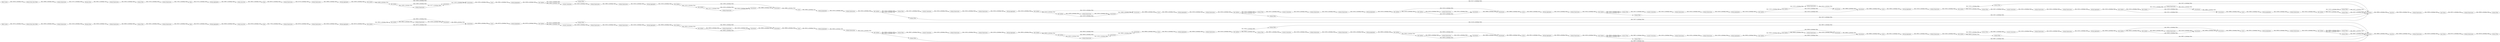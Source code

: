 digraph {
	"4780381807764505190_198" [label="Moving Aggregator"]
	"4780381807764505190_228" [label=Concatenate]
	"4780381807764505190_262" [label="Column Expressions"]
	"4780381807764505190_224" [label="Column Expressions"]
	"4780381807764505190_209" [label=Concatenate]
	"-6091165219794180505_158" [label="Column Filter"]
	"-6091165219794180505_144" [label="Row Splitter"]
	"-6091165219794180505_186" [label="Loop End"]
	"-6091165219794180505_168" [label="Column Filter"]
	"4780381807764505190_205" [label="Row Splitter"]
	"-6091165219794180505_136" [label="Row Splitter"]
	"-6091165219794180505_94" [label=Concatenate]
	"4780381807764505190_232" [label="Counter Generation"]
	"-6091165219794180505_285" [label="Missing Value"]
	"4780381807764505190_210" [label="Row Splitter"]
	"-6091165219794180505_169" [label="Column Expressions"]
	"4780381807764505190_238" [label=Concatenate]
	"-6091165219794180505_147" [label="Column Expressions"]
	"-6091165219794180505_91" [label=Concatenate]
	"4780381807764505190_263" [label="Column Expressions"]
	"4780381807764505190_202" [label="Column Expressions"]
	"4780381807764505190_193" [label="Column Expressions"]
	"-6091165219794180505_112" [label="Column Expressions"]
	"-6091165219794180505_172" [label="Column Expressions"]
	"-6091165219794180505_140" [label="Moving Aggregator"]
	"-6091165219794180505_270" [label="Extract Date_Time Fields"]
	"4780381807764505190_188" [label=Sorter]
	"-6091165219794180505_33" [label="Moving Aggregator"]
	"-6091165219794180505_149" [label="Counter Generation"]
	"-6091165219794180505_185" [label="Group Loop Start"]
	"-6091165219794180505_139" [label="Column Expressions"]
	"4780381807764505190_222" [label="Column Expressions"]
	"-6091165219794180505_266" [label="Column Expressions"]
	"4780381807764505190_189" [label=Concatenate]
	"-6091165219794180505_114" [label="Column Expressions"]
	"4780381807764505190_253" [label="Row Splitter"]
	"4780381807764505190_237" [label="Column Expressions"]
	"-6091165219794180505_281" [label="Column Expressions"]
	"-6091165219794180505_276" [label="Lag Column"]
	"-6091165219794180505_159" [label="Column Filter"]
	"-6091165219794180505_107" [label="Counter Generation"]
	"4780381807764505190_241" [label="Row Splitter"]
	"4780381807764505190_247" [label="Column Expressions"]
	"4780381807764505190_178" [label="Column Expressions"]
	"4780381807764505190_220" [label="Row Splitter"]
	"4780381807764505190_219" [label="Moving Aggregator"]
	"-6091165219794180505_282" [label="Missing Value"]
	"4780381807764505190_259" [label=Sorter]
	"-6091165219794180505_109" [label="Moving Aggregator"]
	"4780381807764505190_260" [label="Moving Aggregator"]
	"-6091165219794180505_106" [label="Column Expressions"]
	"-6091165219794180505_116" [label="Row Splitter"]
	"-6091165219794180505_164" [label="Column Filter"]
	"-6091165219794180505_274" [label="Column Expressions"]
	"-6091165219794180505_162" [label="Column Filter"]
	"-6091165219794180505_283" [label="Column Expressions"]
	"4780381807764505190_192" [label="Column Filter"]
	"-6091165219794180505_32" [label="Loop End"]
	"-6091165219794180505_157" [label="Column Expressions"]
	"-6091165219794180505_98" [label="Moving Aggregator"]
	"-6091165219794180505_118" [label=Concatenate]
	"-6091165219794180505_97" [label=Sorter]
	"4780381807764505190_251" [label=Sorter]
	"4780381807764505190_208" [label="Row Splitter"]
	"4780381807764505190_196" [label=Concatenate]
	"-6091165219794180505_132" [label="Row Splitter"]
	"4780381807764505190_207" [label="Moving Aggregator"]
	"-6091165219794180505_95" [label="Row Splitter"]
	"-6091165219794180505_163" [label="Column Filter"]
	"-6091165219794180505_278" [label="Column Expressions"]
	"4780381807764505190_240" [label="Column Expressions"]
	"4780381807764505190_258" [label=Concatenate]
	"-6091165219794180505_126" [label="Column Expressions"]
	"-6091165219794180505_115" [label="Moving Aggregator"]
	"-6091165219794180505_267" [label=Rank]
	"-6091165219794180505_287" [label="Column Filter"]
	"-6091165219794180505_131" [label=Concatenate]
	"-6091165219794180505_269" [label="Column Filter"]
	"-6091165219794180505_148" [label="Row Splitter"]
	"-6091165219794180505_86" [label="Column Expressions"]
	"-6091165219794180505_145" [label="Counter Generation"]
	"-6091165219794180505_286" [label="Column Expressions"]
	"-6091165219794180505_100" [label="Column Expressions"]
	"-6091165219794180505_129" [label="Row Splitter"]
	"4780381807764505190_246" [label="Row Splitter"]
	"4780381807764505190_255" [label=Concatenate]
	"4780381807764505190_177" [label="Column Filter"]
	"-6091165219794180505_121" [label="Row Splitter"]
	"-6091165219794180505_155" [label="Column Expressions"]
	"-6091165219794180505_170" [label="Column Expressions"]
	"-6091165219794180505_128" [label="Counter Generation"]
	"4780381807764505190_248" [label=Concatenate]
	"-6091165219794180505_167" [label="Column Filter"]
	"4780381807764505190_203" [label="Moving Aggregator"]
	"4780381807764505190_243" [label="Column Expressions"]
	"4780381807764505190_197" [label="Row Splitter"]
	"-6091165219794180505_21" [label="Table Creator"]
	"4780381807764505190_230" [label="Column Expressions"]
	"-6091165219794180505_24" [label="Column Expressions"]
	"-6091165219794180505_171" [label="Column Expressions"]
	"4780381807764505190_183" [label="Column Filter"]
	"4780381807764505190_234" [label="Row Splitter"]
	"-6091165219794180505_151" [label="Row Splitter"]
	"-6091165219794180505_125" [label="Column Expressions"]
	"-6091165219794180505_111" [label="Column Expressions"]
	"4780381807764505190_212" [label="Row Splitter"]
	"4780381807764505190_257" [label="Row Splitter"]
	"-6091165219794180505_101" [label=Concatenate]
	"4780381807764505190_233" [label="Row Splitter"]
	"4780381807764505190_206" [label="Column Expressions"]
	"-6091165219794180505_26" [label=Rank]
	"-6091165219794180505_120" [label="Moving Aggregator"]
	"-6091165219794180505_275" [label="Column Expressions"]
	"4780381807764505190_239" [label="Moving Aggregator"]
	"4780381807764505190_215" [label=Sorter]
	"-6091165219794180505_142" [label="Column Expressions"]
	"4780381807764505190_227" [label="Counter Generation"]
	"4780381807764505190_181" [label="Column Filter"]
	"4780381807764505190_176" [label="Column Filter"]
	"4780381807764505190_204" [label="Counter Generation"]
	"-6091165219794180505_137" [label=Sorter]
	"-6091165219794180505_152" [label=Concatenate]
	"4780381807764505190_225" [label="Column Expressions"]
	"-6091165219794180505_105" [label=Concatenate]
	"-6091165219794180505_156" [label="Moving Aggregator"]
	"-6091165219794180505_29" [label="Column Filter"]
	"-6091165219794180505_117" [label="Row Splitter"]
	"4780381807764505190_221" [label=Concatenate]
	"-6091165219794180505_134" [label="Row Splitter"]
	"4780381807764505190_254" [label="Moving Aggregator"]
	"-6091165219794180505_110" [label=Concatenate]
	"-6091165219794180505_173" [label="Column Expressions"]
	"-6091165219794180505_166" [label="Column Filter"]
	"4780381807764505190_223" [label="Moving Aggregator"]
	"4780381807764505190_213" [label=Concatenate]
	"-6091165219794180505_92" [label=Sorter]
	"-6091165219794180505_284" [label="Column Filter"]
	"4780381807764505190_191" [label="Column Expressions"]
	"4780381807764505190_229" [label="Column Expressions"]
	"-6091165219794180505_31" [label="Group Loop Start"]
	"-6091165219794180505_277" [label="Column Expressions"]
	"-6091165219794180505_119" [label=Sorter]
	"4780381807764505190_180" [label="Column Filter"]
	"-6091165219794180505_279" [label="Lag Column"]
	"4780381807764505190_256" [label="Row Splitter"]
	"4780381807764505190_194" [label="Column Filter"]
	"4780381807764505190_201" [label="Row Splitter"]
	"-6091165219794180505_124" [label="Moving Aggregator"]
	"4780381807764505190_218" [label="Row Splitter"]
	"-6091165219794180505_108" [label="Row Splitter"]
	"-6091165219794180505_187" [label="Moving Aggregator"]
	"-6091165219794180505_30" [label=Rank]
	"4780381807764505190_244" [label=Concatenate]
	"4780381807764505190_261" [label="Row Splitter"]
	"-6091165219794180505_153" [label=Concatenate]
	"4780381807764505190_200" [label="Counter Generation"]
	"-6091165219794180505_96" [label=Concatenate]
	"-6091165219794180505_133" [label=Sorter]
	"4780381807764505190_231" [label="Column Expressions"]
	"-6091165219794180505_90" [label="Row Splitter"]
	"-6091165219794180505_102" [label="Column Expressions"]
	"4780381807764505190_252" [label="Column Expressions"]
	"4780381807764505190_211" [label=Sorter]
	"-6091165219794180505_99" [label="Row Splitter"]
	"4780381807764505190_264" [label="Column Expressions"]
	"-6091165219794180505_160" [label="Column Filter"]
	"-6091165219794180505_122" [label=Concatenate]
	"-6091165219794180505_143" [label="Moving Aggregator"]
	"-6091165219794180505_127" [label="Column Expressions"]
	"4780381807764505190_226" [label="Row Splitter"]
	"-6091165219794180505_150" [label="Row Splitter"]
	"4780381807764505190_190" [label="Moving Aggregator"]
	"4780381807764505190_265" [label="Column Expressions"]
	"4780381807764505190_235" [label=Concatenate]
	"-6091165219794180505_93" [label="Row Splitter"]
	"4780381807764505190_236" [label="Moving Aggregator"]
	"-6091165219794180505_123" [label="Row Splitter"]
	"-6091165219794180505_22" [label="Extract Date_Time Fields"]
	"-6091165219794180505_135" [label=Concatenate]
	"4780381807764505190_179" [label="Column Filter"]
	"-6091165219794180505_138" [label=Concatenate]
	"4780381807764505190_242" [label=Sorter]
	"-6091165219794180505_130" [label="Moving Aggregator"]
	"4780381807764505190_214" [label=Concatenate]
	"4780381807764505190_174" [label="Column Filter"]
	"-6091165219794180505_81" [label="Moving Aggregator"]
	"-6091165219794180505_280" [label="Table Creator"]
	"-6091165219794180505_104" [label="Moving Aggregator"]
	"4780381807764505190_249" [label="Moving Aggregator"]
	"-6091165219794180505_184" [label=Rank]
	"4780381807764505190_175" [label="Column Filter"]
	"4780381807764505190_195" [label="Row Splitter"]
	"-6091165219794180505_154" [label=Sorter]
	"-6091165219794180505_82" [label="Column Expressions"]
	"-6091165219794180505_288" [label="Column Expressions"]
	"-6091165219794180505_113" [label="Counter Generation"]
	"4780381807764505190_199" [label="Column Expressions"]
	"4780381807764505190_250" [label="Counter Generation"]
	"-6091165219794180505_141" [label="Column Expressions"]
	"-6091165219794180505_165" [label="Column Filter"]
	"4780381807764505190_217" [label="Column Expressions"]
	"4780381807764505190_182" [label="Column Filter"]
	"4780381807764505190_245" [label="Column Expressions"]
	"-6091165219794180505_89" [label="Column Expressions"]
	"4780381807764505190_216" [label="Moving Aggregator"]
	"-6091165219794180505_146" [label="Moving Aggregator"]
	"-6091165219794180505_161" [label="Column Filter"]
	"-6091165219794180505_103" [label="Row Splitter"]
	"4780381807764505190_211" -> "4780381807764505190_216" [label="data: 38512; is_blocking: True"]
	"-6091165219794180505_129" -> "-6091165219794180505_160" [label="data: 21010; is_blocking: False"]
	"-6091165219794180505_131" -> "-6091165219794180505_133" [label="data: 20886; is_blocking: False"]
	"-6091165219794180505_130" -> "-6091165219794180505_171" [label="data: 21010; is_blocking: False"]
	"-6091165219794180505_275" -> "-6091165219794180505_276" [label="data: 25930; is_blocking: False"]
	"-6091165219794180505_134" -> "-6091165219794180505_136" [label="data: 21010; is_blocking: False"]
	"-6091165219794180505_144" -> "-6091165219794180505_161" [label="data: 21010; is_blocking: False"]
	"4780381807764505190_256" -> "4780381807764505190_192" [label="data: 39030; is_blocking: False"]
	"-6091165219794180505_126" -> "-6091165219794180505_124" [label="data: 23242; is_blocking: False"]
	"4780381807764505190_256" -> "4780381807764505190_176" [label="data: 39029; is_blocking: False"]
	"4780381807764505190_253" -> "4780381807764505190_243" [label="data: 39832; is_blocking: False"]
	"-6091165219794180505_148" -> "-6091165219794180505_151" [label="data: 21010; is_blocking: False"]
	"4780381807764505190_264" -> "4780381807764505190_226" [label="data: 41262; is_blocking: False"]
	"-6091165219794180505_115" -> "-6091165219794180505_170" [label="data: 21010; is_blocking: False"]
	"-6091165219794180505_112" -> "-6091165219794180505_110" [label="data: 23243; is_blocking: False"]
	"-6091165219794180505_156" -> "-6091165219794180505_148" [label="data: 21010; is_blocking: False"]
	"-6091165219794180505_103" -> "-6091165219794180505_168" [label="data: 22039; is_blocking: False"]
	"-6091165219794180505_21" -> "-6091165219794180505_270" [label="data: 19374; is_blocking: True"]
	"4780381807764505190_201" -> "4780381807764505190_175" [label="data: 39030; is_blocking: False"]
	"4780381807764505190_249" -> "4780381807764505190_246" [label="data: 40276; is_blocking: False"]
	"4780381807764505190_234" -> "4780381807764505190_235" [label="data: 40270; is_blocking: False"]
	"4780381807764505190_250" -> "4780381807764505190_252" [label="data: 42565; is_blocking: False"]
	"-6091165219794180505_147" -> "-6091165219794180505_156" [label="data: 23241; is_blocking: False"]
	"4780381807764505190_212" -> "4780381807764505190_214" [label="data: 39030; is_blocking: False"]
	"-6091165219794180505_22" -> "-6091165219794180505_281" [label="data: 18386; is_blocking: False"]
	"4780381807764505190_181" -> "4780381807764505190_200" [label="data: 39837; is_blocking: False"]
	"4780381807764505190_243" -> "4780381807764505190_255" [label="data: 41300; is_blocking: False"]
	"-6091165219794180505_141" -> "-6091165219794180505_142" [label="data: 23242; is_blocking: False"]
	"-6091165219794180505_277" -> "-6091165219794180505_279" [label="data: 44319; is_blocking: False"]
	"4780381807764505190_180" -> "4780381807764505190_204" [label="data: 39837; is_blocking: False"]
	"-6091165219794180505_146" -> "-6091165219794180505_173" [label="data: 21009; is_blocking: False"]
	"-6091165219794180505_280" -> "-6091165219794180505_22" [label="data: 20228; is_blocking: True"]
	"4780381807764505190_208" -> "4780381807764505190_209" [label="data: 39030; is_blocking: False"]
	"-6091165219794180505_100" -> "-6091165219794180505_98" [label="data: 23242; is_blocking: False"]
	"-6091165219794180505_137" -> "-6091165219794180505_143" [label="data: 20492; is_blocking: True"]
	"4780381807764505190_241" -> "4780381807764505190_238" [label="data: 39030; is_blocking: False"]
	"-6091165219794180505_106" -> "-6091165219794180505_100" [label="data: 23892; is_blocking: False"]
	"4780381807764505190_257" -> "4780381807764505190_258" [label="data: 39029; is_blocking: False"]
	"-6091165219794180505_135" -> "-6091165219794180505_137" [label="data: 20886; is_blocking: False"]
	"-6091165219794180505_31" -> "-6091165219794180505_30" [label="data: 18561; is_blocking: True"]
	"4780381807764505190_196" -> "4780381807764505190_188" [label="data: 38906; is_blocking: False"]
	"4780381807764505190_220" -> "4780381807764505190_221" [label="data: 39030; is_blocking: False"]
	"4780381807764505190_205" -> "4780381807764505190_197" [label="data: 39030; is_blocking: False"]
	"4780381807764505190_235" -> "4780381807764505190_251" [label="data: 39058; is_blocking: False"]
	"-6091165219794180505_110" -> "-6091165219794180505_118" [label="data: 20886; is_blocking: False"]
	"4780381807764505190_208" -> "4780381807764505190_220" [label="data: 39030; is_blocking: False"]
	"-6091165219794180505_117" -> "-6091165219794180505_118" [label="data: 21010; is_blocking: False"]
	"-6091165219794180505_165" -> "-6091165219794180505_105" [label="data: 21817; is_blocking: False"]
	"-6091165219794180505_151" -> "-6091165219794180505_157" [label="data: 21010; is_blocking: False"]
	"-6091165219794180505_159" -> "-6091165219794180505_128" [label="data: 21817; is_blocking: False"]
	"4780381807764505190_195" -> "4780381807764505190_182" [label="data: 39031; is_blocking: False"]
	"4780381807764505190_226" -> "4780381807764505190_181" [label="data: 39030; is_blocking: False"]
	"4780381807764505190_178" -> "4780381807764505190_256" [label="data: 41262; is_blocking: False"]
	"-6091165219794180505_107" -> "-6091165219794180505_106" [label="data: 24542; is_blocking: False"]
	"-6091165219794180505_108" -> "-6091165219794180505_167" [label="data: 21009; is_blocking: False"]
	"-6091165219794180505_116" -> "-6091165219794180505_159" [label="data: 21010; is_blocking: False"]
	"-6091165219794180505_120" -> "-6091165219794180505_117" [label="data: 21010; is_blocking: False"]
	"-6091165219794180505_138" -> "-6091165219794180505_135" [label="data: 20886; is_blocking: False"]
	"4780381807764505190_193" -> "4780381807764505190_189" [label="data: 41262; is_blocking: False"]
	"4780381807764505190_179" -> "4780381807764505190_248" [label="data: 41140; is_blocking: False"]
	"-6091165219794180505_185" -> "-6091165219794180505_184" [label="data: 36740; is_blocking: True"]
	"-6091165219794180505_287" -> "-6091165219794180505_266" [label="data: 34261; is_blocking: False"]
	"-6091165219794180505_168" -> "-6091165219794180505_105" [label="data: 23117; is_blocking: False"]
	"-6091165219794180505_95" -> "-6091165219794180505_96" [label="data: 21009; is_blocking: False"]
	"4780381807764505190_175" -> "4780381807764505190_248" [label="data: 39837; is_blocking: False"]
	"4780381807764505190_203" -> "4780381807764505190_265" [label="data: 39029; is_blocking: False"]
	"4780381807764505190_219" -> "4780381807764505190_241" [label="data: 39030; is_blocking: False"]
	"-6091165219794180505_117" -> "-6091165219794180505_121" [label="data: 21010; is_blocking: False"]
	"4780381807764505190_253" -> "4780381807764505190_255" [label="data: 39832; is_blocking: False"]
	"-6091165219794180505_92" -> "-6091165219794180505_104" [label="data: 20641; is_blocking: True"]
	"4780381807764505190_204" -> "4780381807764505190_191" [label="data: 41262; is_blocking: False"]
	"-6091165219794180505_161" -> "-6091165219794180505_149" [label="data: 21817; is_blocking: False"]
	"-6091165219794180505_136" -> "-6091165219794180505_139" [label="data: 21010; is_blocking: False"]
	"-6091165219794180505_267" -> "-6091165219794180505_187" [label="data: 87457; is_blocking: False"]
	"-6091165219794180505_24" -> "-6091165219794180505_26" [label="data: 17041; is_blocking: False"]
	"-6091165219794180505_150" -> "-6091165219794180505_162" [label="data: 21010; is_blocking: False"]
	"-6091165219794180505_103" -> "-6091165219794180505_107" [label="data: 21809; is_blocking: False"]
	"-6091165219794180505_81" -> "-6091165219794180505_90" [label="data: 22039; is_blocking: False"]
	"4780381807764505190_265" -> "4780381807764505190_195" [label="data: 41262; is_blocking: False"]
	"4780381807764505190_237" -> "4780381807764505190_240" [label="data: 40743; is_blocking: False"]
	"-6091165219794180505_30" -> "-6091165219794180505_89" [label="data: 64874; is_blocking: False"]
	"4780381807764505190_236" -> "4780381807764505190_262" [label="data: 39030; is_blocking: False"]
	"4780381807764505190_263" -> "4780381807764505190_201" [label="data: 41262; is_blocking: False"]
	"-6091165219794180505_155" -> "-6091165219794180505_147" [label="data: 23242; is_blocking: False"]
	"-6091165219794180505_140" -> "-6091165219794180505_134" [label="data: 21010; is_blocking: False"]
	"4780381807764505190_218" -> "4780381807764505190_228" [label="data: 39030; is_blocking: False"]
	"-6091165219794180505_187" -> "-6091165219794180505_185" [label="data: 50929; is_blocking: False"]
	"4780381807764505190_191" -> "4780381807764505190_202" [label="data: 41262; is_blocking: False"]
	"-6091165219794180505_119" -> "-6091165219794180505_115" [label="data: 20492; is_blocking: True"]
	"4780381807764505190_209" -> "4780381807764505190_211" [label="data: 38906; is_blocking: False"]
	"-6091165219794180505_172" -> "-6091165219794180505_144" [label="data: 23242; is_blocking: False"]
	"-6091165219794180505_95" -> "-6091165219794180505_99" [label="data: 21010; is_blocking: False"]
	"4780381807764505190_221" -> "4780381807764505190_209" [label="data: 38906; is_blocking: False"]
	"4780381807764505190_252" -> "4780381807764505190_245" [label="data: 41915; is_blocking: False"]
	"-6091165219794180505_163" -> "-6091165219794180505_105" [label="data: 21817; is_blocking: False"]
	"-6091165219794180505_89" -> "-6091165219794180505_82" [label="data: 22719; is_blocking: False"]
	"-6091165219794180505_82" -> "-6091165219794180505_81" [label="data: 23986; is_blocking: False"]
	"-6091165219794180505_109" -> "-6091165219794180505_169" [label="data: 21010; is_blocking: False"]
	"-6091165219794180505_123" -> "-6091165219794180505_125" [label="data: 21010; is_blocking: False"]
	"-6091165219794180505_86" -> "-6091165219794180505_94" [label="data: 23277; is_blocking: False"]
	"-6091165219794180505_122" -> "-6091165219794180505_131" [label="data: 20886; is_blocking: False"]
	"-6091165219794180505_288" -> "-6091165219794180505_287" [label="data: 36833; is_blocking: False"]
	"4780381807764505190_246" -> "4780381807764505190_250" [label="data: 39832; is_blocking: False"]
	"-6091165219794180505_32" -> "-6091165219794180505_275" [label="data: 67484; is_blocking: True"]
	"-6091165219794180505_121" -> "-6091165219794180505_112" [label="data: 21009; is_blocking: False"]
	"4780381807764505190_259" -> "4780381807764505190_254" [label="data: 38512; is_blocking: True"]
	"-6091165219794180505_132" -> "-6091165219794180505_123" [label="data: 21010; is_blocking: False"]
	"-6091165219794180505_101" -> "-6091165219794180505_96" [label="data: 20886; is_blocking: False"]
	"4780381807764505190_212" -> "4780381807764505190_217" [label="data: 39030; is_blocking: False"]
	"-6091165219794180505_148" -> "-6091165219794180505_152" [label="data: 21011; is_blocking: False"]
	"4780381807764505190_198" -> "4780381807764505190_263" [label="data: 39031; is_blocking: False"]
	"4780381807764505190_258" -> "4780381807764505190_259" [label="data: 38906; is_blocking: False"]
	"-6091165219794180505_279" -> "-6091165219794180505_278" [label="data: 65751; is_blocking: False"]
	"-6091165219794180505_285" -> "-6091165219794180505_288" [label="data: 33356; is_blocking: True"]
	"4780381807764505190_261" -> "4780381807764505190_247" [label="data: 39030; is_blocking: False"]
	"-6091165219794180505_282" -> "-6091165219794180505_283" [label="data: 34621; is_blocking: True"]
	"-6091165219794180505_102" -> "-6091165219794180505_101" [label="data: 23242; is_blocking: False"]
	"-6091165219794180505_286" -> "-6091165219794180505_285" [label="data: 21424; is_blocking: False"]
	"-6091165219794180505_104" -> "-6091165219794180505_103" [label="data: 22040; is_blocking: False"]
	"-6091165219794180505_93" -> "-6091165219794180505_94" [label="data: 21809; is_blocking: False"]
	"4780381807764505190_254" -> "4780381807764505190_178" [label="data: 39030; is_blocking: False"]
	"-6091165219794180505_136" -> "-6091165219794180505_138" [label="data: 21010; is_blocking: False"]
	"4780381807764505190_222" -> "4780381807764505190_221" [label="data: 41261; is_blocking: False"]
	"4780381807764505190_241" -> "4780381807764505190_218" [label="data: 39030; is_blocking: False"]
	"4780381807764505190_199" -> "4780381807764505190_207" [label="data: 41263; is_blocking: False"]
	"-6091165219794180505_118" -> "-6091165219794180505_119" [label="data: 20886; is_blocking: False"]
	"4780381807764505190_176" -> "4780381807764505190_248" [label="data: 39837; is_blocking: False"]
	"4780381807764505190_190" -> "4780381807764505190_205" [label="data: 39030; is_blocking: False"]
	"-6091165219794180505_158" -> "-6091165219794180505_113" [label="data: 21817; is_blocking: False"]
	"-6091165219794180505_149" -> "-6091165219794180505_155" [label="data: 23241; is_blocking: False"]
	"4780381807764505190_188" -> "4780381807764505190_203" [label="data: 38512; is_blocking: True"]
	"4780381807764505190_231" -> "4780381807764505190_230" [label="data: 41262; is_blocking: False"]
	"-6091165219794180505_266" -> "-6091165219794180505_267" [label="data: 35527; is_blocking: False"]
	"4780381807764505190_215" -> "4780381807764505190_198" [label="data: 38512; is_blocking: True"]
	"-6091165219794180505_142" -> "-6091165219794180505_140" [label="data: 23243; is_blocking: False"]
	"4780381807764505190_255" -> "4780381807764505190_235" [label="data: 39058; is_blocking: False"]
	"-6091165219794180505_99" -> "-6091165219794180505_102" [label="data: 21011; is_blocking: False"]
	"-6091165219794180505_186" -> "-6091165219794180505_277" [label="data: 102662; is_blocking: True"]
	"-6091165219794180505_153" -> "-6091165219794180505_152" [label="data: 20886; is_blocking: False"]
	"-6091165219794180505_144" -> "-6091165219794180505_164" [label="data: 21010; is_blocking: False"]
	"4780381807764505190_174" -> "4780381807764505190_248" [label="data: 39837; is_blocking: False"]
	"-6091165219794180505_90" -> "-6091165219794180505_93" [label="data: 21809; is_blocking: False"]
	"-6091165219794180505_97" -> "-6091165219794180505_109" [label="data: 20492; is_blocking: True"]
	"-6091165219794180505_274" -> "-6091165219794180505_29" [label="data: 29828; is_blocking: False"]
	"-6091165219794180505_127" -> "-6091165219794180505_126" [label="data: 23242; is_blocking: False"]
	"-6091165219794180505_167" -> "-6091165219794180505_105" [label="data: 21817; is_blocking: False"]
	"-6091165219794180505_270" -> "-6091165219794180505_286" [label="data: 18350; is_blocking: False"]
	"-6091165219794180505_160" -> "-6091165219794180505_145" [label="data: 21817; is_blocking: False"]
	"-6091165219794180505_125" -> "-6091165219794180505_122" [label="data: 23241; is_blocking: False"]
	"-6091165219794180505_94" -> "-6091165219794180505_91" [label="data: 21035; is_blocking: False"]
	"-6091165219794180505_170" -> "-6091165219794180505_116" [label="data: 23242; is_blocking: False"]
	"4780381807764505190_182" -> "4780381807764505190_248" [label="data: 39837; is_blocking: False"]
	"4780381807764505190_207" -> "4780381807764505190_210" [label="data: 39030; is_blocking: False"]
	"-6091165219794180505_154" -> "-6091165219794180505_146" [label="data: 20492; is_blocking: True"]
	"4780381807764505190_213" -> "4780381807764505190_215" [label="data: 38906; is_blocking: False"]
	"-6091165219794180505_121" -> "-6091165219794180505_110" [label="data: 21010; is_blocking: False"]
	"4780381807764505190_202" -> "4780381807764505190_190" [label="data: 41261; is_blocking: False"]
	"-6091165219794180505_133" -> "-6091165219794180505_130" [label="data: 20492; is_blocking: True"]
	"4780381807764505190_239" -> "4780381807764505190_234" [label="data: 40270; is_blocking: False"]
	"4780381807764505190_210" -> "4780381807764505190_213" [label="data: 39030; is_blocking: False"]
	"-6091165219794180505_124" -> "-6091165219794180505_132" [label="data: 21010; is_blocking: False"]
	"4780381807764505190_200" -> "4780381807764505190_206" [label="data: 41261; is_blocking: False"]
	"4780381807764505190_194" -> "4780381807764505190_227" [label="data: 39837; is_blocking: False"]
	"-6091165219794180505_139" -> "-6091165219794180505_138" [label="data: 23241; is_blocking: False"]
	"4780381807764505190_261" -> "4780381807764505190_244" [label="data: 39030; is_blocking: False"]
	"4780381807764505190_205" -> "4780381807764505190_196" [label="data: 39031; is_blocking: False"]
	"-6091165219794180505_108" -> "-6091165219794180505_158" [label="data: 21010; is_blocking: False"]
	"4780381807764505190_189" -> "4780381807764505190_196" [label="data: 38906; is_blocking: False"]
	"4780381807764505190_232" -> "4780381807764505190_231" [label="data: 41262; is_blocking: False"]
	"4780381807764505190_197" -> "4780381807764505190_193" [label="data: 39030; is_blocking: False"]
	"-6091165219794180505_162" -> "-6091165219794180505_105" [label="data: 21817; is_blocking: False"]
	"4780381807764505190_246" -> "4780381807764505190_179" [label="data: 40275; is_blocking: False"]
	"-6091165219794180505_151" -> "-6091165219794180505_153" [label="data: 21010; is_blocking: False"]
	"4780381807764505190_244" -> "4780381807764505190_258" [label="data: 38906; is_blocking: False"]
	"4780381807764505190_217" -> "4780381807764505190_214" [label="data: 41262; is_blocking: False"]
	"4780381807764505190_251" -> "4780381807764505190_249" [label="data: 40270; is_blocking: True"]
	"4780381807764505190_223" -> "4780381807764505190_208" [label="data: 39030; is_blocking: False"]
	"4780381807764505190_227" -> "4780381807764505190_224" [label="data: 41263; is_blocking: False"]
	"4780381807764505190_210" -> "4780381807764505190_212" [label="data: 39030; is_blocking: False"]
	"-6091165219794180505_157" -> "-6091165219794180505_153" [label="data: 23242; is_blocking: False"]
	"4780381807764505190_201" -> "4780381807764505190_180" [label="data: 39030; is_blocking: False"]
	"4780381807764505190_192" -> "4780381807764505190_232" [label="data: 39837; is_blocking: False"]
	"4780381807764505190_177" -> "4780381807764505190_248" [label="data: 39837; is_blocking: False"]
	"4780381807764505190_234" -> "4780381807764505190_253" [label="data: 39832; is_blocking: False"]
	"4780381807764505190_224" -> "4780381807764505190_225" [label="data: 41262; is_blocking: False"]
	"-6091165219794180505_284" -> "-6091165219794180505_24" [label="data: 15745; is_blocking: False"]
	"4780381807764505190_233" -> "4780381807764505190_177" [label="data: 39030; is_blocking: False"]
	"-6091165219794180505_26" -> "-6091165219794180505_33" [label="data: 51741; is_blocking: False"]
	"4780381807764505190_183" -> "4780381807764505190_248" [label="data: 39837; is_blocking: False"]
	"-6091165219794180505_171" -> "-6091165219794180505_129" [label="data: 23242; is_blocking: False"]
	"-6091165219794180505_152" -> "-6091165219794180505_154" [label="data: 20886; is_blocking: False"]
	"4780381807764505190_230" -> "4780381807764505190_219" [label="data: 41262; is_blocking: False"]
	"-6091165219794180505_276" -> "-6091165219794180505_274" [label="data: 49237; is_blocking: False"]
	"-6091165219794180505_113" -> "-6091165219794180505_114" [label="data: 23242; is_blocking: False"]
	"4780381807764505190_206" -> "4780381807764505190_199" [label="data: 41262; is_blocking: False"]
	"-6091165219794180505_128" -> "-6091165219794180505_127" [label="data: 23243; is_blocking: False"]
	"4780381807764505190_262" -> "4780381807764505190_233" [label="data: 41262; is_blocking: False"]
	"4780381807764505190_225" -> "4780381807764505190_223" [label="data: 41262; is_blocking: False"]
	"4780381807764505190_247" -> "4780381807764505190_244" [label="data: 41262; is_blocking: False"]
	"-6091165219794180505_33" -> "-6091165219794180505_31" [label="data: 33697; is_blocking: False"]
	"-6091165219794180505_98" -> "-6091165219794180505_95" [label="data: 21010; is_blocking: False"]
	"-6091165219794180505_132" -> "-6091165219794180505_131" [label="data: 21010; is_blocking: False"]
	"-6091165219794180505_143" -> "-6091165219794180505_172" [label="data: 21010; is_blocking: False"]
	"-6091165219794180505_105" -> "-6091165219794180505_32" [label="data: 20665; is_blocking: False"]
	"-6091165219794180505_164" -> "-6091165219794180505_105" [label="data: 21817; is_blocking: False"]
	"4780381807764505190_248" -> "-6091165219794180505_186" [label="data: 38685; is_blocking: False"]
	"-6091165219794180505_96" -> "-6091165219794180505_97" [label="data: 20886; is_blocking: False"]
	"4780381807764505190_216" -> "4780381807764505190_264" [label="data: 39030; is_blocking: False"]
	"4780381807764505190_240" -> "4780381807764505190_239" [label="data: 42044; is_blocking: False"]
	"-6091165219794180505_123" -> "-6091165219794180505_122" [label="data: 21010; is_blocking: False"]
	"-6091165219794180505_184" -> "4780381807764505190_237" [label="data: 77785; is_blocking: False"]
	"4780381807764505190_242" -> "4780381807764505190_236" [label="data: 38512; is_blocking: True"]
	"-6091165219794180505_129" -> "-6091165219794180505_165" [label="data: 21010; is_blocking: False"]
	"4780381807764505190_233" -> "4780381807764505190_194" [label="data: 39030; is_blocking: False"]
	"-6091165219794180505_166" -> "-6091165219794180505_105" [label="data: 21817; is_blocking: False"]
	"4780381807764505190_238" -> "4780381807764505190_242" [label="data: 38906; is_blocking: False"]
	"-6091165219794180505_283" -> "-6091165219794180505_284" [label="data: 18532; is_blocking: False"]
	"4780381807764505190_257" -> "4780381807764505190_261" [label="data: 39030; is_blocking: False"]
	"4780381807764505190_229" -> "4780381807764505190_228" [label="data: 41263; is_blocking: False"]
	"4780381807764505190_214" -> "4780381807764505190_213" [label="data: 38906; is_blocking: False"]
	"-6091165219794180505_278" -> "-6091165219794180505_269" [label="data: 48138; is_blocking: False"]
	"4780381807764505190_245" -> "4780381807764505190_260" [label="data: 41262; is_blocking: False"]
	"4780381807764505190_197" -> "4780381807764505190_189" [label="data: 39030; is_blocking: False"]
	"-6091165219794180505_111" -> "-6091165219794180505_120" [label="data: 23242; is_blocking: False"]
	"-6091165219794180505_91" -> "-6091165219794180505_92" [label="data: 21035; is_blocking: False"]
	"4780381807764505190_220" -> "4780381807764505190_222" [label="data: 39030; is_blocking: False"]
	"4780381807764505190_226" -> "4780381807764505190_174" [label="data: 39030; is_blocking: False"]
	"-6091165219794180505_93" -> "-6091165219794180505_86" [label="data: 21809; is_blocking: False"]
	"-6091165219794180505_99" -> "-6091165219794180505_101" [label="data: 21010; is_blocking: False"]
	"-6091165219794180505_114" -> "-6091165219794180505_111" [label="data: 23242; is_blocking: False"]
	"-6091165219794180505_145" -> "-6091165219794180505_141" [label="data: 23241; is_blocking: False"]
	"4780381807764505190_228" -> "4780381807764505190_238" [label="data: 38906; is_blocking: False"]
	"-6091165219794180505_173" -> "-6091165219794180505_150" [label="data: 23242; is_blocking: False"]
	"4780381807764505190_218" -> "4780381807764505190_229" [label="data: 39029; is_blocking: False"]
	"-6091165219794180505_90" -> "-6091165219794180505_91" [label="data: 22039; is_blocking: False"]
	"-6091165219794180505_116" -> "-6091165219794180505_166" [label="data: 21010; is_blocking: False"]
	"4780381807764505190_260" -> "4780381807764505190_257" [label="data: 39030; is_blocking: False"]
	"-6091165219794180505_281" -> "-6091165219794180505_282" [label="data: 21707; is_blocking: False"]
	"-6091165219794180505_169" -> "-6091165219794180505_108" [label="data: 23242; is_blocking: False"]
	"4780381807764505190_195" -> "4780381807764505190_183" [label="data: 39030; is_blocking: False"]
	"-6091165219794180505_150" -> "-6091165219794180505_163" [label="data: 21011; is_blocking: False"]
	"-6091165219794180505_134" -> "-6091165219794180505_135" [label="data: 21010; is_blocking: False"]
	rankdir=LR
}
